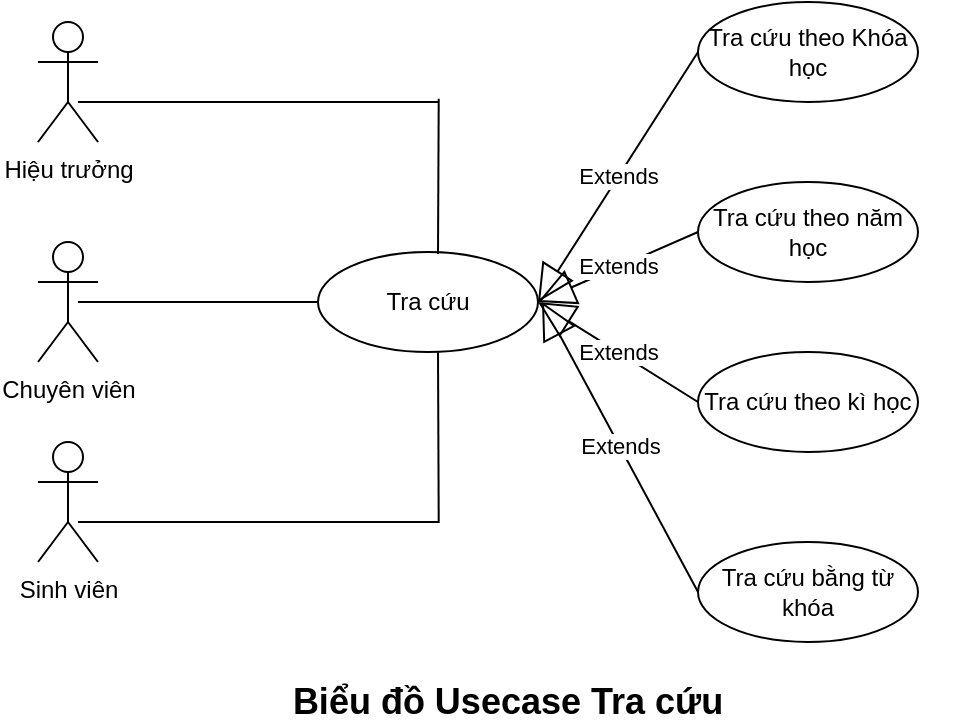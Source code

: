 <mxfile version="14.5.3" type="github">
  <diagram id="i5_RzrkPXV5UA1-wyjiy" name="Page-1">
    <mxGraphModel dx="1447" dy="598" grid="1" gridSize="10" guides="1" tooltips="1" connect="1" arrows="1" fold="1" page="1" pageScale="1" pageWidth="850" pageHeight="1100" math="0" shadow="0">
      <root>
        <mxCell id="0" />
        <mxCell id="1" parent="0" />
        <mxCell id="net1o3NAVwAa54WlGhCC-1" value="Chuyên viên" style="shape=umlActor;verticalLabelPosition=bottom;verticalAlign=top;html=1;" vertex="1" parent="1">
          <mxGeometry x="160" y="250" width="30" height="60" as="geometry" />
        </mxCell>
        <mxCell id="net1o3NAVwAa54WlGhCC-2" value="Sinh viên" style="shape=umlActor;verticalLabelPosition=bottom;verticalAlign=top;html=1;" vertex="1" parent="1">
          <mxGeometry x="160" y="350" width="30" height="60" as="geometry" />
        </mxCell>
        <mxCell id="net1o3NAVwAa54WlGhCC-3" value="Hiệu trưởng" style="shape=umlActor;verticalLabelPosition=bottom;verticalAlign=top;html=1;" vertex="1" parent="1">
          <mxGeometry x="160" y="140" width="30" height="60" as="geometry" />
        </mxCell>
        <mxCell id="net1o3NAVwAa54WlGhCC-5" value="Tra cứu" style="ellipse;whiteSpace=wrap;html=1;" vertex="1" parent="1">
          <mxGeometry x="300" y="255" width="110" height="50" as="geometry" />
        </mxCell>
        <mxCell id="net1o3NAVwAa54WlGhCC-6" value="Tra cứu bằng từ khóa" style="ellipse;whiteSpace=wrap;html=1;" vertex="1" parent="1">
          <mxGeometry x="490" y="400" width="110" height="50" as="geometry" />
        </mxCell>
        <mxCell id="net1o3NAVwAa54WlGhCC-7" value="Tra cứu theo năm học" style="ellipse;whiteSpace=wrap;html=1;" vertex="1" parent="1">
          <mxGeometry x="490" y="220" width="110" height="50" as="geometry" />
        </mxCell>
        <mxCell id="net1o3NAVwAa54WlGhCC-8" value="Tra cứu theo Khóa học" style="ellipse;whiteSpace=wrap;html=1;" vertex="1" parent="1">
          <mxGeometry x="490" y="130" width="110" height="50" as="geometry" />
        </mxCell>
        <mxCell id="net1o3NAVwAa54WlGhCC-9" value="Tra cứu theo kì học" style="ellipse;whiteSpace=wrap;html=1;" vertex="1" parent="1">
          <mxGeometry x="490" y="305" width="110" height="50" as="geometry" />
        </mxCell>
        <mxCell id="net1o3NAVwAa54WlGhCC-10" value="Extends" style="endArrow=block;endSize=16;endFill=0;html=1;entryX=1;entryY=0.5;entryDx=0;entryDy=0;exitX=0;exitY=0.5;exitDx=0;exitDy=0;" edge="1" parent="1" source="net1o3NAVwAa54WlGhCC-8" target="net1o3NAVwAa54WlGhCC-5">
          <mxGeometry width="160" relative="1" as="geometry">
            <mxPoint x="340" y="270" as="sourcePoint" />
            <mxPoint x="500" y="270" as="targetPoint" />
          </mxGeometry>
        </mxCell>
        <mxCell id="net1o3NAVwAa54WlGhCC-11" value="Extends" style="endArrow=block;endSize=16;endFill=0;html=1;exitX=0;exitY=0.5;exitDx=0;exitDy=0;" edge="1" parent="1" source="net1o3NAVwAa54WlGhCC-7">
          <mxGeometry width="160" relative="1" as="geometry">
            <mxPoint x="500" y="165" as="sourcePoint" />
            <mxPoint x="410" y="280" as="targetPoint" />
          </mxGeometry>
        </mxCell>
        <mxCell id="net1o3NAVwAa54WlGhCC-12" value="Extends" style="endArrow=block;endSize=16;endFill=0;html=1;exitX=0;exitY=0.5;exitDx=0;exitDy=0;entryX=1;entryY=0.5;entryDx=0;entryDy=0;" edge="1" parent="1" source="net1o3NAVwAa54WlGhCC-9" target="net1o3NAVwAa54WlGhCC-5">
          <mxGeometry width="160" relative="1" as="geometry">
            <mxPoint x="500" y="255" as="sourcePoint" />
            <mxPoint x="420" y="290" as="targetPoint" />
          </mxGeometry>
        </mxCell>
        <mxCell id="net1o3NAVwAa54WlGhCC-13" value="Extends" style="endArrow=block;endSize=16;endFill=0;html=1;exitX=0;exitY=0.5;exitDx=0;exitDy=0;" edge="1" parent="1" source="net1o3NAVwAa54WlGhCC-6">
          <mxGeometry width="160" relative="1" as="geometry">
            <mxPoint x="510" y="265" as="sourcePoint" />
            <mxPoint x="412" y="280" as="targetPoint" />
          </mxGeometry>
        </mxCell>
        <mxCell id="net1o3NAVwAa54WlGhCC-14" value="" style="line;strokeWidth=1;fillColor=none;align=left;verticalAlign=middle;spacingTop=-1;spacingLeft=3;spacingRight=3;rotatable=0;labelPosition=right;points=[];portConstraint=eastwest;" vertex="1" parent="1">
          <mxGeometry x="180" y="240" width="120" height="80" as="geometry" />
        </mxCell>
        <mxCell id="net1o3NAVwAa54WlGhCC-16" value="" style="line;strokeWidth=1;fillColor=none;align=left;verticalAlign=middle;spacingTop=-1;spacingLeft=3;spacingRight=3;rotatable=0;labelPosition=right;points=[];portConstraint=eastwest;" vertex="1" parent="1">
          <mxGeometry x="180" y="350" width="180" height="80" as="geometry" />
        </mxCell>
        <mxCell id="net1o3NAVwAa54WlGhCC-17" value="" style="line;strokeWidth=1;fillColor=none;align=left;verticalAlign=middle;spacingTop=-1;spacingLeft=3;spacingRight=3;rotatable=0;labelPosition=right;points=[];portConstraint=eastwest;" vertex="1" parent="1">
          <mxGeometry x="180" y="140" width="180" height="80" as="geometry" />
        </mxCell>
        <mxCell id="net1o3NAVwAa54WlGhCC-19" value="" style="endArrow=none;html=1;entryX=1.002;entryY=0.467;entryDx=0;entryDy=0;entryPerimeter=0;" edge="1" parent="1">
          <mxGeometry width="50" height="50" relative="1" as="geometry">
            <mxPoint x="360" y="256" as="sourcePoint" />
            <mxPoint x="360.36" y="178.36" as="targetPoint" />
          </mxGeometry>
        </mxCell>
        <mxCell id="net1o3NAVwAa54WlGhCC-20" value="" style="endArrow=none;html=1;exitX=1.002;exitY=0.543;exitDx=0;exitDy=0;exitPerimeter=0;" edge="1" parent="1">
          <mxGeometry width="50" height="50" relative="1" as="geometry">
            <mxPoint x="360.36" y="390.44" as="sourcePoint" />
            <mxPoint x="360" y="305" as="targetPoint" />
          </mxGeometry>
        </mxCell>
        <mxCell id="net1o3NAVwAa54WlGhCC-24" value="&lt;font style=&quot;font-size: 18px&quot;&gt;&lt;b&gt;Biểu đồ Usecase Tra cứu&lt;/b&gt;&lt;/font&gt;" style="text;html=1;strokeColor=none;fillColor=none;align=center;verticalAlign=middle;whiteSpace=wrap;rounded=0;" vertex="1" parent="1">
          <mxGeometry x="170" y="470" width="450" height="20" as="geometry" />
        </mxCell>
      </root>
    </mxGraphModel>
  </diagram>
</mxfile>
